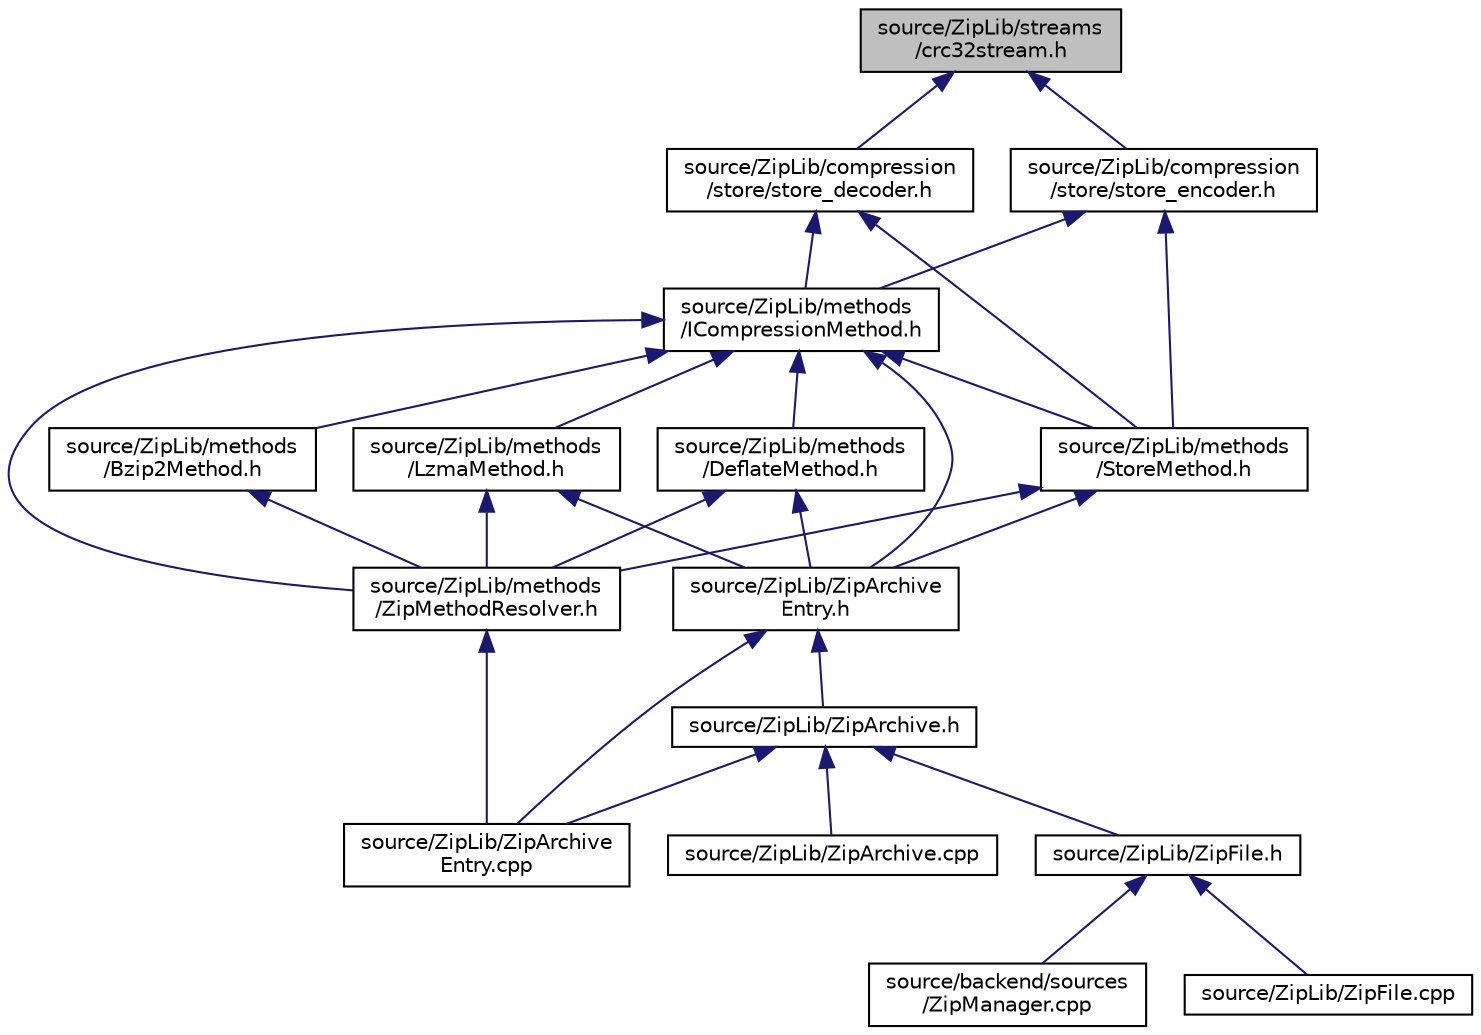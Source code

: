 digraph "source/ZipLib/streams/crc32stream.h"
{
 // LATEX_PDF_SIZE
  edge [fontname="Helvetica",fontsize="10",labelfontname="Helvetica",labelfontsize="10"];
  node [fontname="Helvetica",fontsize="10",shape=record];
  Node1 [label="source/ZipLib/streams\l/crc32stream.h",height=0.2,width=0.4,color="black", fillcolor="grey75", style="filled", fontcolor="black",tooltip=" "];
  Node1 -> Node2 [dir="back",color="midnightblue",fontsize="10",style="solid"];
  Node2 [label="source/ZipLib/compression\l/store/store_decoder.h",height=0.2,width=0.4,color="black", fillcolor="white", style="filled",URL="$store__decoder_8h.html",tooltip=" "];
  Node2 -> Node3 [dir="back",color="midnightblue",fontsize="10",style="solid"];
  Node3 [label="source/ZipLib/methods\l/ICompressionMethod.h",height=0.2,width=0.4,color="black", fillcolor="white", style="filled",URL="$_i_compression_method_8h.html",tooltip=" "];
  Node3 -> Node4 [dir="back",color="midnightblue",fontsize="10",style="solid"];
  Node4 [label="source/ZipLib/methods\l/Bzip2Method.h",height=0.2,width=0.4,color="black", fillcolor="white", style="filled",URL="$_bzip2_method_8h.html",tooltip=" "];
  Node4 -> Node5 [dir="back",color="midnightblue",fontsize="10",style="solid"];
  Node5 [label="source/ZipLib/methods\l/ZipMethodResolver.h",height=0.2,width=0.4,color="black", fillcolor="white", style="filled",URL="$_zip_method_resolver_8h.html",tooltip=" "];
  Node5 -> Node6 [dir="back",color="midnightblue",fontsize="10",style="solid"];
  Node6 [label="source/ZipLib/ZipArchive\lEntry.cpp",height=0.2,width=0.4,color="black", fillcolor="white", style="filled",URL="$_zip_archive_entry_8cpp.html",tooltip=" "];
  Node3 -> Node7 [dir="back",color="midnightblue",fontsize="10",style="solid"];
  Node7 [label="source/ZipLib/methods\l/DeflateMethod.h",height=0.2,width=0.4,color="black", fillcolor="white", style="filled",URL="$_deflate_method_8h.html",tooltip=" "];
  Node7 -> Node5 [dir="back",color="midnightblue",fontsize="10",style="solid"];
  Node7 -> Node8 [dir="back",color="midnightblue",fontsize="10",style="solid"];
  Node8 [label="source/ZipLib/ZipArchive\lEntry.h",height=0.2,width=0.4,color="black", fillcolor="white", style="filled",URL="$_zip_archive_entry_8h.html",tooltip=" "];
  Node8 -> Node9 [dir="back",color="midnightblue",fontsize="10",style="solid"];
  Node9 [label="source/ZipLib/ZipArchive.h",height=0.2,width=0.4,color="black", fillcolor="white", style="filled",URL="$_zip_archive_8h.html",tooltip=" "];
  Node9 -> Node10 [dir="back",color="midnightblue",fontsize="10",style="solid"];
  Node10 [label="source/ZipLib/ZipArchive.cpp",height=0.2,width=0.4,color="black", fillcolor="white", style="filled",URL="$_zip_archive_8cpp.html",tooltip=" "];
  Node9 -> Node6 [dir="back",color="midnightblue",fontsize="10",style="solid"];
  Node9 -> Node11 [dir="back",color="midnightblue",fontsize="10",style="solid"];
  Node11 [label="source/ZipLib/ZipFile.h",height=0.2,width=0.4,color="black", fillcolor="white", style="filled",URL="$_zip_file_8h.html",tooltip=" "];
  Node11 -> Node12 [dir="back",color="midnightblue",fontsize="10",style="solid"];
  Node12 [label="source/backend/sources\l/ZipManager.cpp",height=0.2,width=0.4,color="black", fillcolor="white", style="filled",URL="$_zip_manager_8cpp.html",tooltip=" "];
  Node11 -> Node13 [dir="back",color="midnightblue",fontsize="10",style="solid"];
  Node13 [label="source/ZipLib/ZipFile.cpp",height=0.2,width=0.4,color="black", fillcolor="white", style="filled",URL="$_zip_file_8cpp.html",tooltip=" "];
  Node8 -> Node6 [dir="back",color="midnightblue",fontsize="10",style="solid"];
  Node3 -> Node14 [dir="back",color="midnightblue",fontsize="10",style="solid"];
  Node14 [label="source/ZipLib/methods\l/LzmaMethod.h",height=0.2,width=0.4,color="black", fillcolor="white", style="filled",URL="$_lzma_method_8h.html",tooltip=" "];
  Node14 -> Node5 [dir="back",color="midnightblue",fontsize="10",style="solid"];
  Node14 -> Node8 [dir="back",color="midnightblue",fontsize="10",style="solid"];
  Node3 -> Node15 [dir="back",color="midnightblue",fontsize="10",style="solid"];
  Node15 [label="source/ZipLib/methods\l/StoreMethod.h",height=0.2,width=0.4,color="black", fillcolor="white", style="filled",URL="$_store_method_8h.html",tooltip=" "];
  Node15 -> Node5 [dir="back",color="midnightblue",fontsize="10",style="solid"];
  Node15 -> Node8 [dir="back",color="midnightblue",fontsize="10",style="solid"];
  Node3 -> Node5 [dir="back",color="midnightblue",fontsize="10",style="solid"];
  Node3 -> Node8 [dir="back",color="midnightblue",fontsize="10",style="solid"];
  Node2 -> Node15 [dir="back",color="midnightblue",fontsize="10",style="solid"];
  Node1 -> Node16 [dir="back",color="midnightblue",fontsize="10",style="solid"];
  Node16 [label="source/ZipLib/compression\l/store/store_encoder.h",height=0.2,width=0.4,color="black", fillcolor="white", style="filled",URL="$store__encoder_8h.html",tooltip=" "];
  Node16 -> Node3 [dir="back",color="midnightblue",fontsize="10",style="solid"];
  Node16 -> Node15 [dir="back",color="midnightblue",fontsize="10",style="solid"];
}
